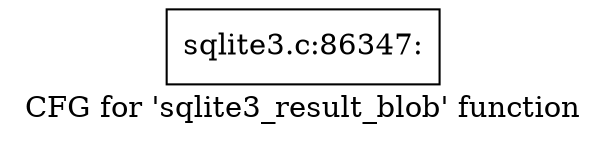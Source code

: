 digraph "CFG for 'sqlite3_result_blob' function" {
	label="CFG for 'sqlite3_result_blob' function";

	Node0x55c0f5c63d00 [shape=record,label="{sqlite3.c:86347:}"];
}
